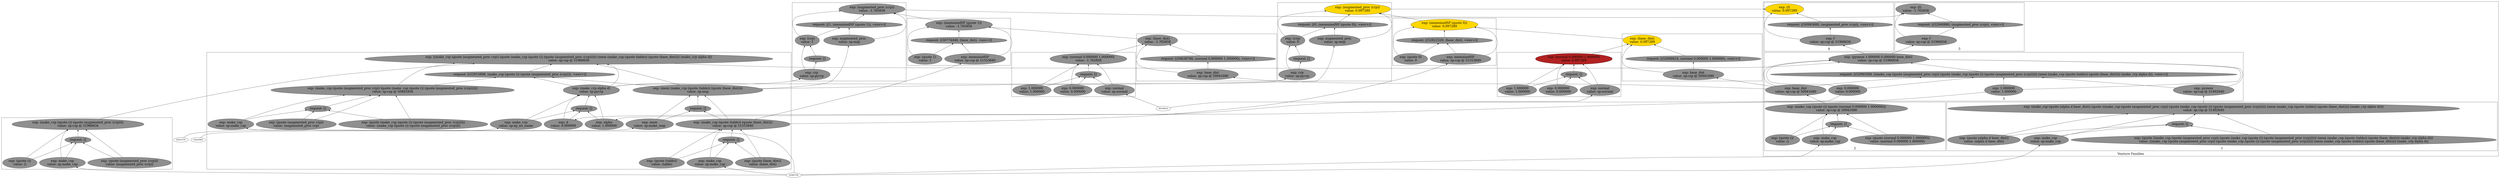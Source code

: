 digraph {
rankdir=BT
fontsize=24
subgraph cluster1 {
label="Venture Families"
subgraph cluster2 {
label="1"
"51492640"["fillcolor"="grey56" "fontsize"="24" "label"="exp: (make_csp (quote (alpha d base_dist)) (quote ((make_csp (quote (augmented_proc crp)) (quote (make_csp (quote ()) (quote (augmented_proc (crp)))))) (mem (make_csp (quote (table)) (quote (base_dist)))) (make_crp alpha d))))\nvalue: sp:csp @ 51492640" "shape"="ellipse" "style"="filled" ]
"51454896"["fillcolor"="grey56" "fontsize"="24" "label"="request: []" "shape"="ellipse" "style"="filled" ]
"51908256"["fillcolor"="grey56" "fontsize"="24" "label"="exp: make_csp\nvalue: sp:make_csp" "shape"="ellipse" "style"="filled" ]
"51943200"["fillcolor"="grey56" "fontsize"="24" "label"="exp: (quote (alpha d base_dist))\nvalue: (alpha d base_dist)" "shape"="ellipse" "style"="filled" ]
"52168016"["fillcolor"="grey56" "fontsize"="24" "label"="exp: (quote ((make_csp (quote (augmented_proc crp)) (quote (make_csp (quote ()) (quote (augmented_proc (crp)))))) (mem (make_csp (quote (table)) (quote (base_dist)))) (make_crp alpha d)))\nvalue: ((make_csp (quote (augmented_proc crp)) (quote (make_csp (quote ()) (quote (augmented_proc (crp)))))) (mem (make_csp (quote (table)) (quote (base_dist)))) (make_crp alpha d))" "shape"="ellipse" "style"="filled" ]
}

subgraph cluster3 {
label="2"
"50941680"["fillcolor"="grey56" "fontsize"="24" "label"="exp: (make_csp (quote ()) (quote (normal 0.000000 1.000000)))\nvalue: sp:csp @ 50941680" "shape"="ellipse" "style"="filled" ]
"52590960"["fillcolor"="grey56" "fontsize"="24" "label"="request: []" "shape"="ellipse" "style"="filled" ]
"52229536"["fillcolor"="grey56" "fontsize"="24" "label"="exp: make_csp\nvalue: sp:make_csp" "shape"="ellipse" "style"="filled" ]
"50480656"["fillcolor"="grey56" "fontsize"="24" "label"="exp: (quote ())\nvalue: ()" "shape"="ellipse" "style"="filled" ]
"50906912"["fillcolor"="grey56" "fontsize"="24" "label"="exp: (quote (normal 0.000000 1.000000))\nvalue: (normal 0.000000 1.000000)" "shape"="ellipse" "style"="filled" ]
}

subgraph cluster4 {
label="3"
"50944624"["fillcolor"="grey56" "fontsize"="24" "label"="exp: (pymem 1.000000 0.000000 base_dist)\nvalue: sp:csp @ 51966656" "shape"="ellipse" "style"="filled" ]
"52945504"["fillcolor"="grey56" "fontsize"="24" "label"="request: [(52945504, ((make_csp (quote (augmented_proc crp)) (quote (make_csp (quote ()) (quote (augmented_proc (crp)))))) (mem (make_csp (quote (table)) (quote (base_dist)))) (make_crp alpha d)), <env>)]" "shape"="ellipse" "style"="filled" ]
"50676128"["fillcolor"="grey56" "fontsize"="24" "label"="exp: pymem\nvalue: sp:csp @ 51492640" "shape"="ellipse" "style"="filled" ]
"50509856"["fillcolor"="grey56" "fontsize"="24" "label"="exp: 1.000000\nvalue: 1.000000" "shape"="ellipse" "style"="filled" ]
"50710640"["fillcolor"="grey56" "fontsize"="24" "label"="exp: 0.000000\nvalue: 0.000000" "shape"="ellipse" "style"="filled" ]
"50593984"["fillcolor"="grey56" "fontsize"="24" "label"="exp: base_dist\nvalue: sp:csp @ 50941680" "shape"="ellipse" "style"="filled" ]
}

subgraph cluster5 {
label="4"
"52188672"["fillcolor"="gold" "fontsize"="24" "label"="exp: (f)\nvalue: 0.097289" "shape"="ellipse" "style"="filled" ]
"50945680"["fillcolor"="grey56" "fontsize"="24" "label"="request: [(50945680, (augmented_proc (crp)), <env>)]" "shape"="ellipse" "style"="filled" ]
"52250192"["fillcolor"="grey56" "fontsize"="24" "label"="exp: f\nvalue: sp:csp @ 51966656" "shape"="ellipse" "style"="filled" ]
}

subgraph cluster6 {
label="5"
"52985776"["fillcolor"="grey56" "fontsize"="24" "label"="exp: (f)\nvalue: -1.765858" "shape"="ellipse" "style"="filled" ]
"52940880"["fillcolor"="grey56" "fontsize"="24" "label"="request: [(52940880, (augmented_proc (crp)), <env>)]" "shape"="ellipse" "style"="filled" ]
"50773392"["fillcolor"="grey56" "fontsize"="24" "label"="exp: f\nvalue: sp:csp @ 51966656" "shape"="ellipse" "style"="filled" ]
}

}

subgraph cluster7 {
label=""
"50638992"["fillcolor"="grey56" "fontsize"="24" "label"="exp: (base_dist)\nvalue: -1.765858" "shape"="ellipse" "style"="filled" ]
"50638768"["fillcolor"="grey56" "fontsize"="24" "label"="request: [(50638768, (normal 0.000000 1.000000), <env>)]" "shape"="ellipse" "style"="filled" ]
"52963888"["fillcolor"="grey56" "fontsize"="24" "label"="exp: base_dist\nvalue: sp:csp @ 50941680" "shape"="ellipse" "style"="filled" ]
}

subgraph cluster8 {
label=""
"50757296"["fillcolor"="grey56" "fontsize"="24" "label"="exp: ((make_csp (quote (augmented_proc crp)) (quote (make_csp (quote ()) (quote (augmented_proc (crp)))))) (mem (make_csp (quote (table)) (quote (base_dist)))) (make_crp alpha d))\nvalue: sp:csp @ 51966656" "shape"="ellipse" "style"="filled" ]
"52915888"["fillcolor"="grey56" "fontsize"="24" "label"="request: [(52915888, (make_csp (quote ()) (quote (augmented_proc (crp)))), <env>)]" "shape"="ellipse" "style"="filled" ]
"50481856"["fillcolor"="grey56" "fontsize"="24" "label"="exp: (make_csp (quote (augmented_proc crp)) (quote (make_csp (quote ()) (quote (augmented_proc (crp))))))\nvalue: sp:csp @ 50481856" "shape"="ellipse" "style"="filled" ]
"50947840"["fillcolor"="grey56" "fontsize"="24" "label"="request: []" "shape"="ellipse" "style"="filled" ]
"51267424"["fillcolor"="grey56" "fontsize"="24" "label"="exp: make_csp\nvalue: sp:make_csp" "shape"="ellipse" "style"="filled" ]
"51303600"["fillcolor"="grey56" "fontsize"="24" "label"="exp: (quote (augmented_proc crp))\nvalue: (augmented_proc crp)" "shape"="ellipse" "style"="filled" ]
"51354800"["fillcolor"="grey56" "fontsize"="24" "label"="exp: (quote (make_csp (quote ()) (quote (augmented_proc (crp)))))\nvalue: (make_csp (quote ()) (quote (augmented_proc (crp))))" "shape"="ellipse" "style"="filled" ]
"51442176"["fillcolor"="grey56" "fontsize"="24" "label"="exp: (mem (make_csp (quote (table)) (quote (base_dist))))\nvalue: sp:msp" "shape"="ellipse" "style"="filled" ]
"51390976"["fillcolor"="grey56" "fontsize"="24" "label"="request: []" "shape"="ellipse" "style"="filled" ]
"51478352"["fillcolor"="grey56" "fontsize"="24" "label"="exp: mem\nvalue: sp:make_msp" "shape"="ellipse" "style"="filled" ]
"51553840"["fillcolor"="grey56" "fontsize"="24" "label"="exp: (make_csp (quote (table)) (quote (base_dist)))\nvalue: sp:csp @ 51553840" "shape"="ellipse" "style"="filled" ]
"51516096"["fillcolor"="grey56" "fontsize"="24" "label"="request: []" "shape"="ellipse" "style"="filled" ]
"51591584"["fillcolor"="grey56" "fontsize"="24" "label"="exp: make_csp\nvalue: sp:make_csp" "shape"="ellipse" "style"="filled" ]
"51629328"["fillcolor"="grey56" "fontsize"="24" "label"="exp: (quote (table))\nvalue: (table)" "shape"="ellipse" "style"="filled" ]
"51667072"["fillcolor"="grey56" "fontsize"="24" "label"="exp: (quote (base_dist))\nvalue: (base_dist)" "shape"="ellipse" "style"="filled" ]
"51742560"["fillcolor"="grey56" "fontsize"="24" "label"="exp: (make_crp alpha d)\nvalue: sp:pycrp" "shape"="ellipse" "style"="filled" ]
"51704816"["fillcolor"="grey56" "fontsize"="24" "label"="request: []" "shape"="ellipse" "style"="filled" ]
"51780304"["fillcolor"="grey56" "fontsize"="24" "label"="exp: make_crp\nvalue: sp:sp_no_name" "shape"="ellipse" "style"="filled" ]
"51829936"["fillcolor"="grey56" "fontsize"="24" "label"="exp: alpha\nvalue: 1.000000" "shape"="ellipse" "style"="filled" ]
"51879568"["fillcolor"="grey56" "fontsize"="24" "label"="exp: d\nvalue: 0.000000" "shape"="ellipse" "style"="filled" ]
}

subgraph cluster9 {
label=""
"50774672"["fillcolor"="grey56" "fontsize"="24" "label"="exp: (memoizedSP (quote 1))\nvalue: -1.765858" "shape"="ellipse" "style"="filled" ]
"50774448"["fillcolor"="grey56" "fontsize"="24" "label"="request: [(50774448, (base_dist), <env>)]" "shape"="ellipse" "style"="filled" ]
"52947440"["fillcolor"="grey56" "fontsize"="24" "label"="exp: memoizedSP\nvalue: sp:csp @ 51553840" "shape"="ellipse" "style"="filled" ]
"52947712"["fillcolor"="grey56" "fontsize"="24" "label"="exp: (quote 1)\nvalue: 1" "shape"="ellipse" "style"="filled" ]
}

subgraph cluster10 {
label=""
"50780176"["fillcolor"="grey56" "fontsize"="24" "label"="exp: (augmented_proc (crp))\nvalue: -1.765858" "shape"="ellipse" "style"="filled" ]
"52983152"["fillcolor"="grey56" "fontsize"="24" "label"="request: [(1, (memoizedSP (quote 1)), <env>)]" "shape"="ellipse" "style"="filled" ]
"52957520"["fillcolor"="grey56" "fontsize"="24" "label"="exp: augmented_proc\nvalue: sp:msp" "shape"="ellipse" "style"="filled" ]
"52990320"["fillcolor"="grey56" "fontsize"="24" "label"="exp: (crp)\nvalue: 1" "shape"="ellipse" "style"="filled" ]
"52990096"["fillcolor"="grey56" "fontsize"="24" "label"="request: []" "shape"="ellipse" "style"="filled" ]
"52951216"["fillcolor"="grey56" "fontsize"="24" "label"="exp: crp\nvalue: sp:pycrp" "shape"="ellipse" "style"="filled" ]
}

subgraph cluster11 {
label=""
"51966656"["fillcolor"="grey56" "fontsize"="24" "label"="exp: (make_csp (quote ()) (quote (augmented_proc (crp))))\nvalue: sp:csp @ 51966656" "shape"="ellipse" "style"="filled" ]
"51928912"["fillcolor"="grey56" "fontsize"="24" "label"="request: []" "shape"="ellipse" "style"="filled" ]
"52004400"["fillcolor"="grey56" "fontsize"="24" "label"="exp: make_csp\nvalue: sp:make_csp" "shape"="ellipse" "style"="filled" ]
"52065920"["fillcolor"="grey56" "fontsize"="24" "label"="exp: (quote ())\nvalue: ()" "shape"="ellipse" "style"="filled" ]
"52127152"["fillcolor"="grey56" "fontsize"="24" "label"="exp: (quote (augmented_proc (crp)))\nvalue: (augmented_proc (crp))" "shape"="ellipse" "style"="filled" ]
}

subgraph cluster12 {
label=""
"52611616"["fillcolor"="gold" "fontsize"="24" "label"="exp: (augmented_proc (crp))\nvalue: 0.097289" "shape"="ellipse" "style"="filled" ]
"52561984"["fillcolor"="grey56" "fontsize"="24" "label"="request: [(0, (memoizedSP (quote 0)), <env>)]" "shape"="ellipse" "style"="filled" ]
"52640544"["fillcolor"="grey56" "fontsize"="24" "label"="exp: augmented_proc\nvalue: sp:msp" "shape"="ellipse" "style"="filled" ]
"52723056"["fillcolor"="grey56" "fontsize"="24" "label"="exp: (crp)\nvalue: 0" "shape"="ellipse" "style"="filled" ]
"52661248"["fillcolor"="grey56" "fontsize"="24" "label"="request: []" "shape"="ellipse" "style"="filled" ]
"52772688"["fillcolor"="grey56" "fontsize"="24" "label"="exp: crp\nvalue: sp:pycrp" "shape"="ellipse" "style"="filled" ]
}

subgraph cluster13 {
label=""
"52917072"["fillcolor"="gold" "fontsize"="24" "label"="exp: (memoizedSP (quote 0))\nvalue: 0.097289" "shape"="ellipse" "style"="filled" ]
"52822320"["fillcolor"="grey56" "fontsize"="24" "label"="request: [(52822320, (base_dist), <env>)]" "shape"="ellipse" "style"="filled" ]
"52931632"["fillcolor"="grey56" "fontsize"="24" "label"="exp: memoizedSP\nvalue: sp:csp @ 51553840" "shape"="ellipse" "style"="filled" ]
"52942064"["fillcolor"="grey56" "fontsize"="24" "label"="exp: (quote 0)\nvalue: 0" "shape"="ellipse" "style"="filled" ]
}

subgraph cluster14 {
label=""
"52926560"["fillcolor"="grey56" "fontsize"="24" "label"="exp: (normal 0.000000 1.000000)\nvalue: -1.765858" "shape"="ellipse" "style"="filled" ]
"52926336"["fillcolor"="grey56" "fontsize"="24" "label"="request: []" "shape"="ellipse" "style"="filled" ]
"52926784"["fillcolor"="grey56" "fontsize"="24" "label"="exp: normal\nvalue: sp:normal" "shape"="ellipse" "style"="filled" ]
"50905840"["fillcolor"="grey56" "fontsize"="24" "label"="exp: 0.000000\nvalue: 0.000000" "shape"="ellipse" "style"="filled" ]
"50906064"["fillcolor"="grey56" "fontsize"="24" "label"="exp: 1.000000\nvalue: 1.000000" "shape"="ellipse" "style"="filled" ]
}

subgraph cluster15 {
label=""
"52935120"["fillcolor"="gold" "fontsize"="24" "label"="exp: (base_dist)\nvalue: 0.097289" "shape"="ellipse" "style"="filled" ]
"52948624"["fillcolor"="grey56" "fontsize"="24" "label"="request: [(52948624, (normal 0.000000 1.000000), <env>)]" "shape"="ellipse" "style"="filled" ]
"52987008"["fillcolor"="grey56" "fontsize"="24" "label"="exp: base_dist\nvalue: sp:csp @ 50941680" "shape"="ellipse" "style"="filled" ]
}

subgraph cluster16 {
label=""
"52965040"["fillcolor"="firebrick" "fontsize"="24" "label"="exp: (normal 0.000000 1.000000)\nvalue: 0.097289" "shape"="ellipse" "style"="filled" ]
"52951696"["fillcolor"="grey56" "fontsize"="24" "label"="request: []" "shape"="ellipse" "style"="filled" ]
"52965264"["fillcolor"="grey56" "fontsize"="24" "label"="exp: normal\nvalue: sp:normal" "shape"="ellipse" "style"="filled" ]
"52977872"["fillcolor"="grey56" "fontsize"="24" "label"="exp: 0.000000\nvalue: 0.000000" "shape"="ellipse" "style"="filled" ]
"52978096"["fillcolor"="grey56" "fontsize"="24" "label"="exp: 1.000000\nvalue: 1.000000" "shape"="ellipse" "style"="filled" ]
}

"52963888" -> "50638992"["arrowhead"="normal" "color"="black" "style"="solid" ]
"52963888" -> "50638768"["arrowhead"="normal" "color"="black" "style"="solid" ]
"50593984" -> "52963888"["arrowhead"="normal" "color"="black" "style"="solid" ]
"50638768" -> "50638992"["arrowhead"="normal" "color"="black" "style"="solid" ]
"52926560" -> "50638992"["arrowhead"="normal" "color"="black" "style"="solid" ]
"50481856" -> "50757296"["arrowhead"="normal" "color"="black" "style"="solid" ]
"50481856" -> "52915888"["arrowhead"="normal" "color"="black" "style"="solid" ]
"51267424" -> "50481856"["arrowhead"="normal" "color"="black" "style"="solid" ]
"51267424" -> "50947840"["arrowhead"="normal" "color"="black" "style"="solid" ]
"42982704" -> "51267424"["arrowhead"="normal" "color"="black" "style"="solid" ]
"51303600" -> "50481856"["arrowhead"="normal" "color"="black" "style"="solid" ]
"51303600" -> "50947840"["arrowhead"="normal" "color"="black" "style"="solid" ]
"51354800" -> "50481856"["arrowhead"="normal" "color"="black" "style"="solid" ]
"51354800" -> "50947840"["arrowhead"="normal" "color"="black" "style"="solid" ]
"50947840" -> "50481856"["arrowhead"="normal" "color"="black" "style"="solid" ]
"51442176" -> "50757296"["arrowhead"="normal" "color"="black" "style"="solid" ]
"51442176" -> "52915888"["arrowhead"="normal" "color"="black" "style"="solid" ]
"51478352" -> "51442176"["arrowhead"="normal" "color"="black" "style"="solid" ]
"51478352" -> "51390976"["arrowhead"="normal" "color"="black" "style"="solid" ]
"43620960" -> "51478352"["arrowhead"="normal" "color"="black" "style"="solid" ]
"51553840" -> "51442176"["arrowhead"="normal" "color"="black" "style"="solid" ]
"51553840" -> "51390976"["arrowhead"="normal" "color"="black" "style"="solid" ]
"51591584" -> "51553840"["arrowhead"="normal" "color"="black" "style"="solid" ]
"51591584" -> "51516096"["arrowhead"="normal" "color"="black" "style"="solid" ]
"42982704" -> "51591584"["arrowhead"="normal" "color"="black" "style"="solid" ]
"51629328" -> "51553840"["arrowhead"="normal" "color"="black" "style"="solid" ]
"51629328" -> "51516096"["arrowhead"="normal" "color"="black" "style"="solid" ]
"51667072" -> "51553840"["arrowhead"="normal" "color"="black" "style"="solid" ]
"51667072" -> "51516096"["arrowhead"="normal" "color"="black" "style"="solid" ]
"51516096" -> "51553840"["arrowhead"="normal" "color"="black" "style"="solid" ]
"51390976" -> "51442176"["arrowhead"="normal" "color"="black" "style"="solid" ]
"51742560" -> "50757296"["arrowhead"="normal" "color"="black" "style"="solid" ]
"51742560" -> "52915888"["arrowhead"="normal" "color"="black" "style"="solid" ]
"51780304" -> "51742560"["arrowhead"="normal" "color"="black" "style"="solid" ]
"51780304" -> "51704816"["arrowhead"="normal" "color"="black" "style"="solid" ]
"45025376" -> "51780304"["arrowhead"="normal" "color"="black" "style"="solid" ]
"51829936" -> "51742560"["arrowhead"="normal" "color"="black" "style"="solid" ]
"51829936" -> "51704816"["arrowhead"="normal" "color"="black" "style"="solid" ]
"50509856" -> "51829936"["arrowhead"="normal" "color"="black" "style"="solid" ]
"51879568" -> "51742560"["arrowhead"="normal" "color"="black" "style"="solid" ]
"51879568" -> "51704816"["arrowhead"="normal" "color"="black" "style"="solid" ]
"50710640" -> "51879568"["arrowhead"="normal" "color"="black" "style"="solid" ]
"51704816" -> "51742560"["arrowhead"="normal" "color"="black" "style"="solid" ]
"52915888" -> "50757296"["arrowhead"="normal" "color"="black" "style"="solid" ]
"51966656" -> "50757296"["arrowhead"="normal" "color"="black" "style"="solid" ]
"52947440" -> "50774672"["arrowhead"="normal" "color"="black" "style"="solid" ]
"52947440" -> "50774448"["arrowhead"="normal" "color"="black" "style"="solid" ]
"51553840" -> "52947440"["arrowhead"="normal" "color"="black" "style"="solid" ]
"52947712" -> "50774672"["arrowhead"="normal" "color"="black" "style"="solid" ]
"52947712" -> "50774448"["arrowhead"="normal" "color"="black" "style"="solid" ]
"50774448" -> "50774672"["arrowhead"="normal" "color"="black" "style"="solid" ]
"50638992" -> "50774672"["arrowhead"="normal" "color"="black" "style"="solid" ]
"52957520" -> "50780176"["arrowhead"="normal" "color"="black" "style"="solid" ]
"52957520" -> "52983152"["arrowhead"="normal" "color"="black" "style"="solid" ]
"51442176" -> "52957520"["arrowhead"="normal" "color"="black" "style"="solid" ]
"52990320" -> "50780176"["arrowhead"="normal" "color"="black" "style"="solid" ]
"52990320" -> "52983152"["arrowhead"="normal" "color"="black" "style"="solid" ]
"52951216" -> "52990320"["arrowhead"="normal" "color"="black" "style"="solid" ]
"52951216" -> "52990096"["arrowhead"="normal" "color"="black" "style"="solid" ]
"51742560" -> "52951216"["arrowhead"="normal" "color"="black" "style"="solid" ]
"52990096" -> "52990320"["arrowhead"="normal" "color"="black" "style"="solid" ]
"52983152" -> "50780176"["arrowhead"="normal" "color"="black" "style"="solid" ]
"50774672" -> "50780176"["arrowhead"="normal" "color"="black" "style"="solid" ]
"52229536" -> "50941680"["arrowhead"="normal" "color"="black" "style"="solid" ]
"52229536" -> "52590960"["arrowhead"="normal" "color"="black" "style"="solid" ]
"42982704" -> "52229536"["arrowhead"="normal" "color"="black" "style"="solid" ]
"50480656" -> "50941680"["arrowhead"="normal" "color"="black" "style"="solid" ]
"50480656" -> "52590960"["arrowhead"="normal" "color"="black" "style"="solid" ]
"50906912" -> "50941680"["arrowhead"="normal" "color"="black" "style"="solid" ]
"50906912" -> "52590960"["arrowhead"="normal" "color"="black" "style"="solid" ]
"52590960" -> "50941680"["arrowhead"="normal" "color"="black" "style"="solid" ]
"50676128" -> "50944624"["arrowhead"="normal" "color"="black" "style"="solid" ]
"50676128" -> "52945504"["arrowhead"="normal" "color"="black" "style"="solid" ]
"51492640" -> "50676128"["arrowhead"="normal" "color"="black" "style"="solid" ]
"50509856" -> "50944624"["arrowhead"="normal" "color"="black" "style"="solid" ]
"50509856" -> "52945504"["arrowhead"="normal" "color"="black" "style"="solid" ]
"50710640" -> "50944624"["arrowhead"="normal" "color"="black" "style"="solid" ]
"50710640" -> "52945504"["arrowhead"="normal" "color"="black" "style"="solid" ]
"50593984" -> "50944624"["arrowhead"="normal" "color"="black" "style"="solid" ]
"50593984" -> "52945504"["arrowhead"="normal" "color"="black" "style"="solid" ]
"50941680" -> "50593984"["arrowhead"="normal" "color"="black" "style"="solid" ]
"52945504" -> "50944624"["arrowhead"="normal" "color"="black" "style"="solid" ]
"50757296" -> "50944624"["arrowhead"="normal" "color"="black" "style"="solid" ]
"51908256" -> "51492640"["arrowhead"="normal" "color"="black" "style"="solid" ]
"51908256" -> "51454896"["arrowhead"="normal" "color"="black" "style"="solid" ]
"42982704" -> "51908256"["arrowhead"="normal" "color"="black" "style"="solid" ]
"51943200" -> "51492640"["arrowhead"="normal" "color"="black" "style"="solid" ]
"51943200" -> "51454896"["arrowhead"="normal" "color"="black" "style"="solid" ]
"52168016" -> "51492640"["arrowhead"="normal" "color"="black" "style"="solid" ]
"52168016" -> "51454896"["arrowhead"="normal" "color"="black" "style"="solid" ]
"51454896" -> "51492640"["arrowhead"="normal" "color"="black" "style"="solid" ]
"52004400" -> "51966656"["arrowhead"="normal" "color"="black" "style"="solid" ]
"52004400" -> "51928912"["arrowhead"="normal" "color"="black" "style"="solid" ]
"42982704" -> "52004400"["arrowhead"="normal" "color"="black" "style"="solid" ]
"52065920" -> "51966656"["arrowhead"="normal" "color"="black" "style"="solid" ]
"52065920" -> "51928912"["arrowhead"="normal" "color"="black" "style"="solid" ]
"52127152" -> "51966656"["arrowhead"="normal" "color"="black" "style"="solid" ]
"52127152" -> "51928912"["arrowhead"="normal" "color"="black" "style"="solid" ]
"51928912" -> "51966656"["arrowhead"="normal" "color"="black" "style"="solid" ]
"52250192" -> "52188672"["arrowhead"="normal" "color"="black" "style"="solid" ]
"52250192" -> "50945680"["arrowhead"="normal" "color"="black" "style"="solid" ]
"50944624" -> "52250192"["arrowhead"="normal" "color"="black" "style"="solid" ]
"50945680" -> "52188672"["arrowhead"="normal" "color"="black" "style"="solid" ]
"52611616" -> "52188672"["arrowhead"="normal" "color"="black" "style"="solid" ]
"52640544" -> "52611616"["arrowhead"="normal" "color"="black" "style"="solid" ]
"52640544" -> "52561984"["arrowhead"="normal" "color"="black" "style"="solid" ]
"51442176" -> "52640544"["arrowhead"="normal" "color"="black" "style"="solid" ]
"52723056" -> "52611616"["arrowhead"="normal" "color"="black" "style"="solid" ]
"52723056" -> "52561984"["arrowhead"="normal" "color"="black" "style"="solid" ]
"52772688" -> "52723056"["arrowhead"="normal" "color"="black" "style"="solid" ]
"52772688" -> "52661248"["arrowhead"="normal" "color"="black" "style"="solid" ]
"51742560" -> "52772688"["arrowhead"="normal" "color"="black" "style"="solid" ]
"52661248" -> "52723056"["arrowhead"="normal" "color"="black" "style"="solid" ]
"52561984" -> "52611616"["arrowhead"="normal" "color"="black" "style"="solid" ]
"52917072" -> "52611616"["arrowhead"="normal" "color"="black" "style"="solid" ]
"52931632" -> "52917072"["arrowhead"="normal" "color"="black" "style"="solid" ]
"52931632" -> "52822320"["arrowhead"="normal" "color"="black" "style"="solid" ]
"51553840" -> "52931632"["arrowhead"="normal" "color"="black" "style"="solid" ]
"52942064" -> "52917072"["arrowhead"="normal" "color"="black" "style"="solid" ]
"52942064" -> "52822320"["arrowhead"="normal" "color"="black" "style"="solid" ]
"52822320" -> "52917072"["arrowhead"="normal" "color"="black" "style"="solid" ]
"52935120" -> "52917072"["arrowhead"="normal" "color"="black" "style"="solid" ]
"52926784" -> "52926560"["arrowhead"="normal" "color"="black" "style"="solid" ]
"52926784" -> "52926336"["arrowhead"="normal" "color"="black" "style"="solid" ]
"49196416" -> "52926784"["arrowhead"="normal" "color"="black" "style"="solid" ]
"50905840" -> "52926560"["arrowhead"="normal" "color"="black" "style"="solid" ]
"50905840" -> "52926336"["arrowhead"="normal" "color"="black" "style"="solid" ]
"50906064" -> "52926560"["arrowhead"="normal" "color"="black" "style"="solid" ]
"50906064" -> "52926336"["arrowhead"="normal" "color"="black" "style"="solid" ]
"52926336" -> "52926560"["arrowhead"="normal" "color"="black" "style"="solid" ]
"52987008" -> "52935120"["arrowhead"="normal" "color"="black" "style"="solid" ]
"52987008" -> "52948624"["arrowhead"="normal" "color"="black" "style"="solid" ]
"50593984" -> "52987008"["arrowhead"="normal" "color"="black" "style"="solid" ]
"52948624" -> "52935120"["arrowhead"="normal" "color"="black" "style"="solid" ]
"52965040" -> "52935120"["arrowhead"="normal" "color"="black" "style"="solid" ]
"52965264" -> "52965040"["arrowhead"="normal" "color"="black" "style"="solid" ]
"52965264" -> "52951696"["arrowhead"="normal" "color"="black" "style"="solid" ]
"49196416" -> "52965264"["arrowhead"="normal" "color"="black" "style"="solid" ]
"52977872" -> "52965040"["arrowhead"="normal" "color"="black" "style"="solid" ]
"52977872" -> "52951696"["arrowhead"="normal" "color"="black" "style"="solid" ]
"52978096" -> "52965040"["arrowhead"="normal" "color"="black" "style"="solid" ]
"52978096" -> "52951696"["arrowhead"="normal" "color"="black" "style"="solid" ]
"52951696" -> "52965040"["arrowhead"="normal" "color"="black" "style"="solid" ]
"50773392" -> "52985776"["arrowhead"="normal" "color"="black" "style"="solid" ]
"50773392" -> "52940880"["arrowhead"="normal" "color"="black" "style"="solid" ]
"50944624" -> "50773392"["arrowhead"="normal" "color"="black" "style"="solid" ]
"52940880" -> "52985776"["arrowhead"="normal" "color"="black" "style"="solid" ]
"50780176" -> "52985776"["arrowhead"="normal" "color"="black" "style"="solid" ]

}